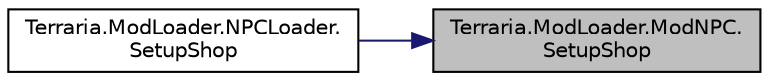 digraph "Terraria.ModLoader.ModNPC.SetupShop"
{
 // LATEX_PDF_SIZE
  edge [fontname="Helvetica",fontsize="10",labelfontname="Helvetica",labelfontsize="10"];
  node [fontname="Helvetica",fontsize="10",shape=record];
  rankdir="RL";
  Node1 [label="Terraria.ModLoader.ModNPC.\lSetupShop",height=0.2,width=0.4,color="black", fillcolor="grey75", style="filled", fontcolor="black",tooltip="Allows you to add items to this NPC's shop. Add an item by setting the defaults of shop...."];
  Node1 -> Node2 [dir="back",color="midnightblue",fontsize="10",style="solid",fontname="Helvetica"];
  Node2 [label="Terraria.ModLoader.NPCLoader.\lSetupShop",height=0.2,width=0.4,color="black", fillcolor="white", style="filled",URL="$class_terraria_1_1_mod_loader_1_1_n_p_c_loader.html#ade37903ce666240ad83dbd7c8924abe2",tooltip=" "];
}
